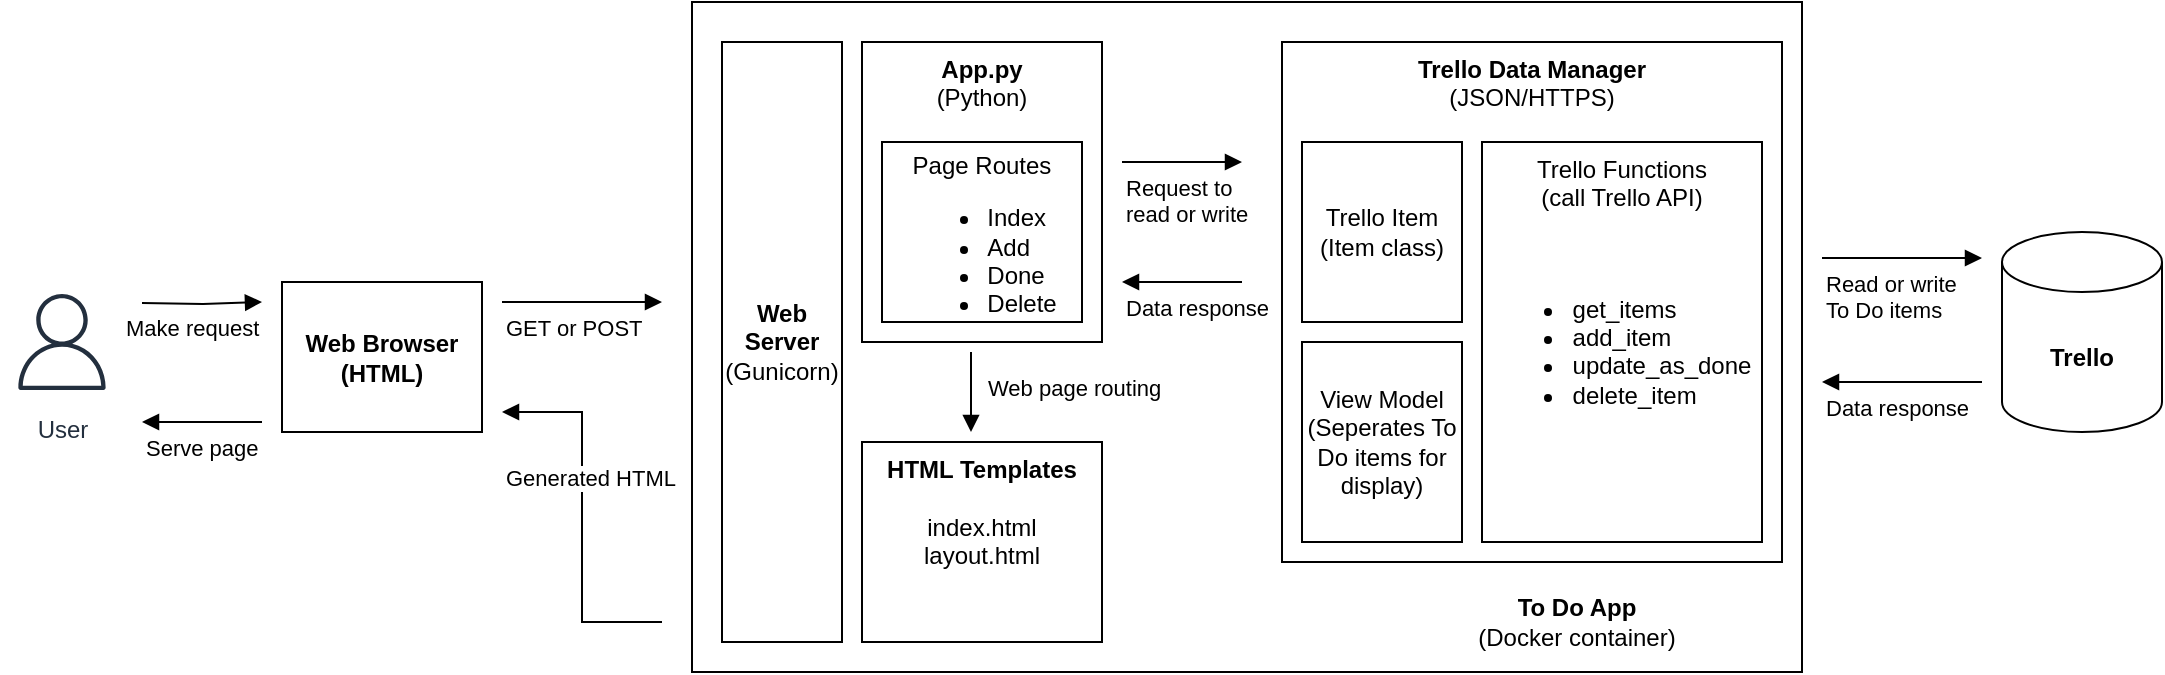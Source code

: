 <mxfile version="22.1.21" type="github">
  <diagram name="Page-1" id="5wk_Syi67mKXL78GF8bt">
    <mxGraphModel dx="1434" dy="746" grid="1" gridSize="10" guides="1" tooltips="1" connect="1" arrows="1" fold="1" page="1" pageScale="1" pageWidth="1100" pageHeight="850" math="0" shadow="0">
      <root>
        <mxCell id="0" />
        <mxCell id="1" parent="0" />
        <mxCell id="ltyIU091W-dR_cXolWgd-1" value="" style="rounded=0;whiteSpace=wrap;html=1;" vertex="1" parent="1">
          <mxGeometry x="355" y="130" width="555" height="335" as="geometry" />
        </mxCell>
        <mxCell id="ltyIU091W-dR_cXolWgd-2" value="Make request" style="endArrow=block;endFill=1;html=1;edgeStyle=orthogonalEdgeStyle;align=left;verticalAlign=top;rounded=0;" edge="1" parent="1">
          <mxGeometry x="-1" y="10" relative="1" as="geometry">
            <mxPoint x="80" y="280.5" as="sourcePoint" />
            <mxPoint x="140" y="280" as="targetPoint" />
            <mxPoint x="-10" y="9" as="offset" />
          </mxGeometry>
        </mxCell>
        <mxCell id="ltyIU091W-dR_cXolWgd-3" value="&lt;b&gt;Trello&lt;/b&gt;" style="shape=cylinder3;whiteSpace=wrap;html=1;boundedLbl=1;backgroundOutline=1;size=15;" vertex="1" parent="1">
          <mxGeometry x="1010" y="245" width="80" height="100" as="geometry" />
        </mxCell>
        <mxCell id="ltyIU091W-dR_cXolWgd-4" value="&lt;b&gt;Web Browser (HTML)&lt;/b&gt;" style="rounded=0;whiteSpace=wrap;html=1;" vertex="1" parent="1">
          <mxGeometry x="150" y="270" width="100" height="75" as="geometry" />
        </mxCell>
        <mxCell id="ltyIU091W-dR_cXolWgd-5" value="GET or POST" style="endArrow=block;endFill=1;html=1;edgeStyle=orthogonalEdgeStyle;align=left;verticalAlign=top;rounded=0;" edge="1" parent="1">
          <mxGeometry x="-1" relative="1" as="geometry">
            <mxPoint x="260" y="280" as="sourcePoint" />
            <mxPoint x="340" y="280" as="targetPoint" />
          </mxGeometry>
        </mxCell>
        <mxCell id="ltyIU091W-dR_cXolWgd-6" value="Generated HTML" style="endArrow=block;endFill=1;html=1;edgeStyle=orthogonalEdgeStyle;align=left;verticalAlign=top;rounded=0;" edge="1" parent="1">
          <mxGeometry x="1" y="20" relative="1" as="geometry">
            <mxPoint x="340" y="440" as="sourcePoint" />
            <mxPoint x="260" y="335" as="targetPoint" />
            <Array as="points">
              <mxPoint x="300" y="440" />
              <mxPoint x="300" y="335" />
            </Array>
            <mxPoint as="offset" />
          </mxGeometry>
        </mxCell>
        <mxCell id="ltyIU091W-dR_cXolWgd-7" value="Read or write&lt;br&gt;To Do items" style="endArrow=block;endFill=1;html=1;edgeStyle=orthogonalEdgeStyle;align=left;verticalAlign=top;rounded=0;" edge="1" parent="1">
          <mxGeometry x="-1" relative="1" as="geometry">
            <mxPoint x="920" y="258" as="sourcePoint" />
            <mxPoint x="1000" y="258" as="targetPoint" />
          </mxGeometry>
        </mxCell>
        <mxCell id="ltyIU091W-dR_cXolWgd-8" value="Data response" style="endArrow=block;endFill=1;html=1;edgeStyle=orthogonalEdgeStyle;align=left;verticalAlign=top;rounded=0;" edge="1" parent="1">
          <mxGeometry x="1" relative="1" as="geometry">
            <mxPoint x="1000" y="320" as="sourcePoint" />
            <mxPoint x="920" y="320" as="targetPoint" />
            <mxPoint as="offset" />
          </mxGeometry>
        </mxCell>
        <mxCell id="ltyIU091W-dR_cXolWgd-9" value="&lt;b&gt;HTML Templates&lt;br&gt;&lt;/b&gt;&lt;br&gt;index.html&lt;br&gt;layout.html" style="rounded=0;whiteSpace=wrap;html=1;verticalAlign=top;" vertex="1" parent="1">
          <mxGeometry x="440" y="350" width="120" height="100" as="geometry" />
        </mxCell>
        <mxCell id="ltyIU091W-dR_cXolWgd-10" value="&lt;b&gt;Trello Data Manager&lt;br&gt;&lt;/b&gt;(JSON/HTTPS)" style="rounded=0;whiteSpace=wrap;html=1;verticalAlign=top;" vertex="1" parent="1">
          <mxGeometry x="650" y="150" width="250" height="260" as="geometry" />
        </mxCell>
        <mxCell id="ltyIU091W-dR_cXolWgd-11" value="&lt;b&gt;App.py&lt;br&gt;&lt;/b&gt;(Python)" style="rounded=0;whiteSpace=wrap;html=1;verticalAlign=top;labelBackgroundColor=default;" vertex="1" parent="1">
          <mxGeometry x="440" y="150" width="120" height="150" as="geometry" />
        </mxCell>
        <mxCell id="ltyIU091W-dR_cXolWgd-12" value="Serve page" style="endArrow=block;endFill=1;html=1;edgeStyle=orthogonalEdgeStyle;align=left;verticalAlign=top;rounded=0;" edge="1" parent="1">
          <mxGeometry x="1" relative="1" as="geometry">
            <mxPoint x="140" y="340" as="sourcePoint" />
            <mxPoint x="80" y="340" as="targetPoint" />
            <mxPoint as="offset" />
          </mxGeometry>
        </mxCell>
        <mxCell id="ltyIU091W-dR_cXolWgd-13" value="Request to &lt;br&gt;read or write" style="endArrow=block;endFill=1;html=1;edgeStyle=orthogonalEdgeStyle;align=left;verticalAlign=top;rounded=0;movable=1;resizable=1;rotatable=1;deletable=1;editable=1;locked=0;connectable=1;" edge="1" parent="1">
          <mxGeometry x="-1" relative="1" as="geometry">
            <mxPoint x="570" y="210" as="sourcePoint" />
            <mxPoint x="630" y="210" as="targetPoint" />
            <mxPoint as="offset" />
          </mxGeometry>
        </mxCell>
        <mxCell id="ltyIU091W-dR_cXolWgd-14" value="Data response" style="endArrow=block;endFill=1;html=1;edgeStyle=orthogonalEdgeStyle;align=left;verticalAlign=top;rounded=0;" edge="1" parent="1">
          <mxGeometry x="1" relative="1" as="geometry">
            <mxPoint x="630" y="270" as="sourcePoint" />
            <mxPoint x="570" y="270" as="targetPoint" />
            <mxPoint as="offset" />
          </mxGeometry>
        </mxCell>
        <mxCell id="ltyIU091W-dR_cXolWgd-15" value="Web page routing" style="endArrow=block;endFill=1;html=1;edgeStyle=orthogonalEdgeStyle;align=left;verticalAlign=top;rounded=0;" edge="1" parent="1">
          <mxGeometry x="-0.75" y="6" relative="1" as="geometry">
            <mxPoint x="494.5" y="305" as="sourcePoint" />
            <mxPoint x="494.5" y="345" as="targetPoint" />
            <mxPoint as="offset" />
          </mxGeometry>
        </mxCell>
        <mxCell id="ltyIU091W-dR_cXolWgd-16" value="&lt;b&gt;Web Server&lt;br&gt;&lt;/b&gt;(Gunicorn)" style="rounded=0;whiteSpace=wrap;html=1;" vertex="1" parent="1">
          <mxGeometry x="370" y="150" width="60" height="300" as="geometry" />
        </mxCell>
        <mxCell id="ltyIU091W-dR_cXolWgd-17" value="&lt;font style=&quot;font-size: 12px;&quot;&gt;To Do App&lt;br&gt;&lt;span style=&quot;font-weight: normal;&quot;&gt;(Docker container)&lt;/span&gt;&lt;br&gt;&lt;/font&gt;" style="text;strokeColor=none;align=center;fillColor=none;html=1;verticalAlign=middle;whiteSpace=wrap;rounded=0;fontStyle=1" vertex="1" parent="1">
          <mxGeometry x="745" y="425" width="105" height="30" as="geometry" />
        </mxCell>
        <mxCell id="ltyIU091W-dR_cXolWgd-18" value="User" style="sketch=0;outlineConnect=0;fontColor=#232F3E;gradientColor=none;strokeColor=#232F3E;fillColor=#ffffff;dashed=0;verticalLabelPosition=bottom;verticalAlign=top;align=center;html=1;fontSize=12;fontStyle=0;aspect=fixed;shape=mxgraph.aws4.resourceIcon;resIcon=mxgraph.aws4.user;" vertex="1" parent="1">
          <mxGeometry x="10" y="270" width="60" height="60" as="geometry" />
        </mxCell>
        <mxCell id="ltyIU091W-dR_cXolWgd-19" value="Trello Item&lt;br&gt;(Item class)" style="rounded=0;whiteSpace=wrap;html=1;" vertex="1" parent="1">
          <mxGeometry x="660" y="200" width="80" height="90" as="geometry" />
        </mxCell>
        <mxCell id="ltyIU091W-dR_cXolWgd-24" value="View Model&lt;br&gt;(Seperates To Do items for display)" style="rounded=0;whiteSpace=wrap;html=1;" vertex="1" parent="1">
          <mxGeometry x="660" y="300" width="80" height="100" as="geometry" />
        </mxCell>
        <mxCell id="ltyIU091W-dR_cXolWgd-25" value="Trello Functions &lt;br&gt;(call Trello API)&lt;br&gt;&lt;br&gt;&lt;br&gt;&lt;div style=&quot;text-align: left;&quot;&gt;&lt;ul&gt;&lt;li&gt;&lt;span style=&quot;background-color: initial;&quot;&gt;get_items&lt;/span&gt;&lt;/li&gt;&lt;li&gt;&lt;span style=&quot;background-color: initial;&quot;&gt;add_item&lt;/span&gt;&lt;/li&gt;&lt;li&gt;&lt;span style=&quot;background-color: initial;&quot;&gt;update_as_done&lt;/span&gt;&lt;/li&gt;&lt;li&gt;&lt;span style=&quot;background-color: initial;&quot;&gt;delete_item&lt;/span&gt;&lt;/li&gt;&lt;/ul&gt;&lt;/div&gt;" style="rounded=0;whiteSpace=wrap;html=1;verticalAlign=top;" vertex="1" parent="1">
          <mxGeometry x="750" y="200" width="140" height="200" as="geometry" />
        </mxCell>
        <mxCell id="ltyIU091W-dR_cXolWgd-26" value="&lt;br&gt;Page Routes&lt;br&gt;&lt;div style=&quot;text-align: left;&quot;&gt;&lt;ul&gt;&lt;li&gt;&lt;span style=&quot;background-color: initial;&quot;&gt;Index&lt;/span&gt;&lt;/li&gt;&lt;li&gt;&lt;span style=&quot;background-color: initial;&quot;&gt;Add&lt;/span&gt;&lt;/li&gt;&lt;li&gt;&lt;span style=&quot;background-color: initial;&quot;&gt;Done&lt;/span&gt;&lt;/li&gt;&lt;li&gt;&lt;span style=&quot;background-color: initial;&quot;&gt;Delete&lt;/span&gt;&lt;/li&gt;&lt;/ul&gt;&lt;/div&gt;" style="rounded=0;whiteSpace=wrap;html=1;fontSize=12;" vertex="1" parent="1">
          <mxGeometry x="450" y="200" width="100" height="90" as="geometry" />
        </mxCell>
      </root>
    </mxGraphModel>
  </diagram>
</mxfile>
